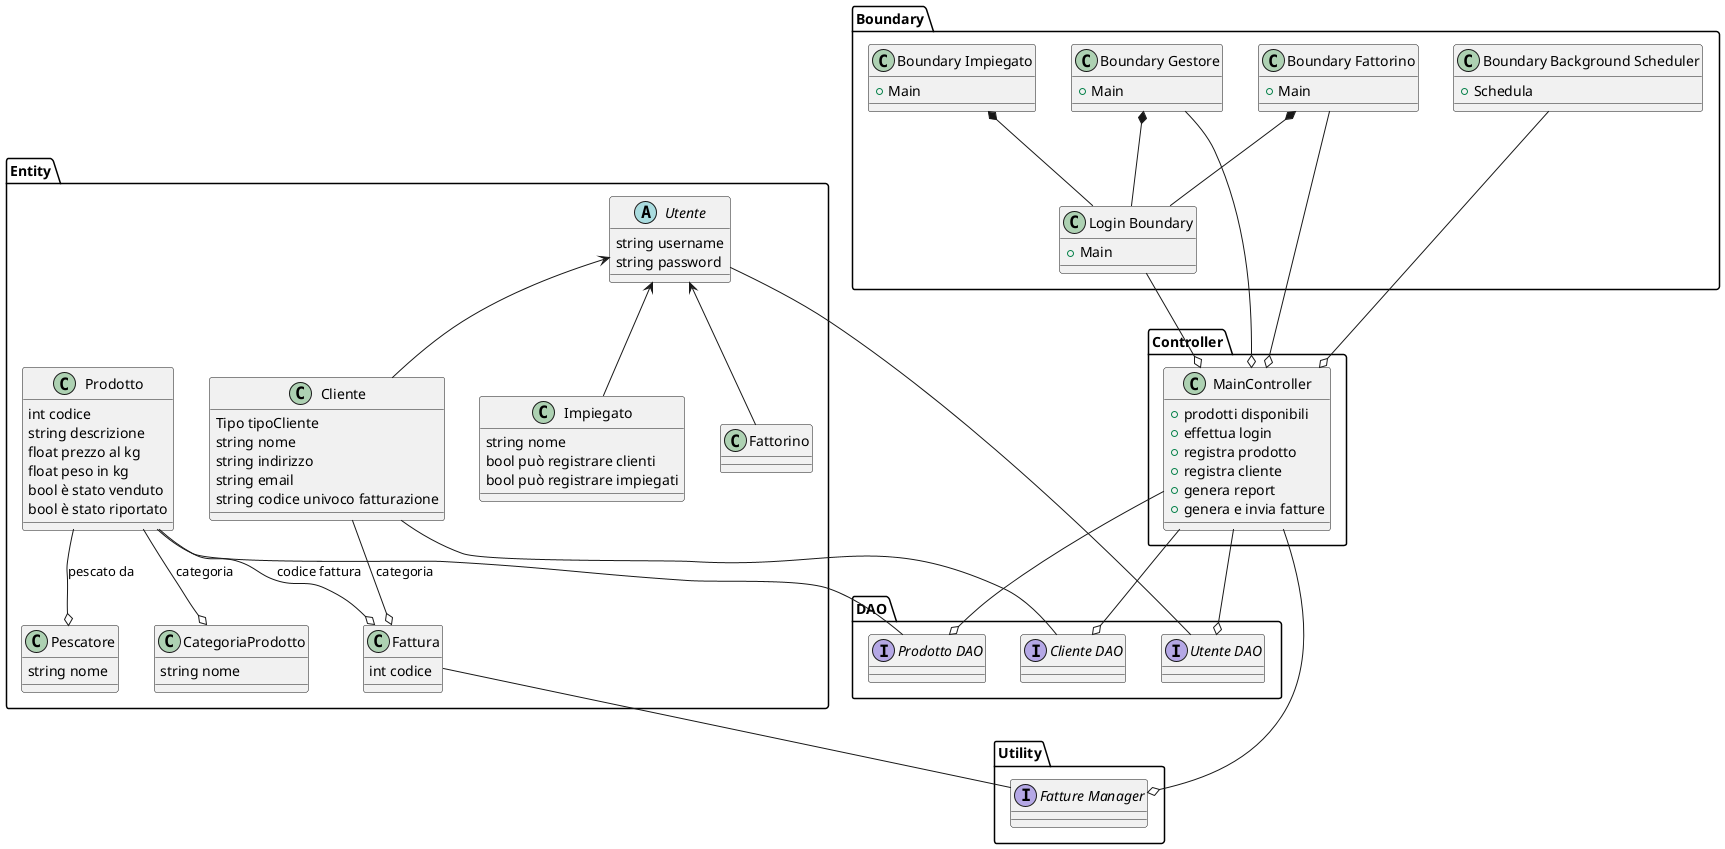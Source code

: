 @startuml
package Entity {
    class CategoriaProdotto {
        string nome
    }
    abstract Utente {
        string username
        string password
    }
    class Cliente {
        Tipo tipoCliente
        string nome
        string indirizzo
        string email
        string codice univoco fatturazione
    }
    class Impiegato {
        string nome
        bool può registrare clienti
        bool può registrare impiegati
    }
    class Fattorino {}
    class Fattura {
        int codice
    }
    class Prodotto {
        int codice
        string descrizione
        float prezzo al kg
        float peso in kg
        bool è stato venduto
        bool è stato riportato
    }

    class Pescatore {
        string nome
    }

    Utente <-- Cliente
    Utente <-- Impiegato
    Utente <-- Fattorino

    Prodotto --o CategoriaProdotto : categoria
    Prodotto --o Fattura : codice fattura
    Prodotto --o Pescatore : pescato da

    Cliente --o Fattura : categoria
}

package Boundary {
    class "Boundary Background Scheduler" as BoundaryBackgroundScheduler {
        + Schedula
    }
    class "Boundary Impiegato" as BuondaryImpiegato {
        + Main
    }
    class "Boundary Gestore" as BoundaryGestore {
        + Main
    }
    class "Boundary Fattorino" as BoundaryFattorino {
        + Main
    }
    class "Login Boundary" as LoginBoundary {
        + Main
    }

    BuondaryImpiegato *-- LoginBoundary
    BoundaryGestore *-- LoginBoundary
    BoundaryFattorino *-- LoginBoundary
}

package Controller {
    class MainController {
        + prodotti disponibili
        + effettua login
        + registra prodotto
        + registra cliente
        + genera report
        + genera e invia fatture
    }
}

package Utility {
    interface "Fatture Manager" as FattureManager {
    }
}

package DAO {
    interface "Cliente DAO" as ClienteDAO {
    }
    interface "Prodotto DAO" as ProdottoDAO {
    }
    interface "Utente DAO" as UtenteDAO {
    }
}

LoginBoundary --o MainController
BoundaryBackgroundScheduler --o MainController
BoundaryGestore --o MainController
BoundaryFattorino --o MainController

MainController --o FattureManager

MainController --o ClienteDAO
MainController --o ProdottoDAO
MainController --o UtenteDAO

Cliente -- ClienteDAO
Prodotto -- ProdottoDAO
Utente -- UtenteDAO
Fattura -- FattureManager
@enduml
